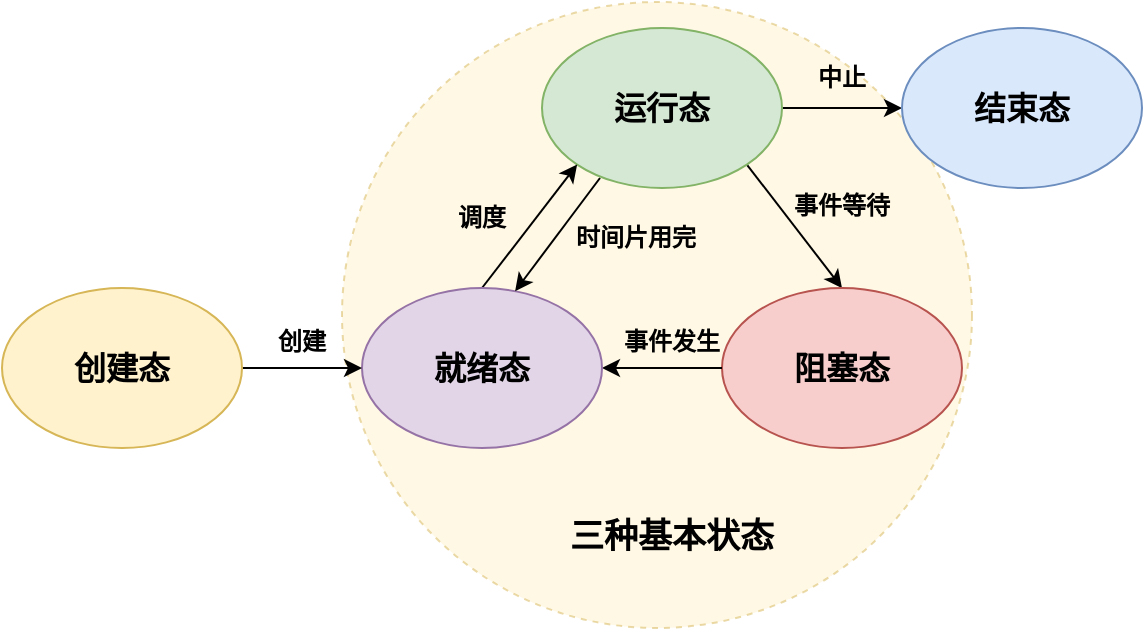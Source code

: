 <mxfile version="22.1.2" type="device">
  <diagram name="第 1 页" id="IZvJChVQqgJTsb7F7Fr3">
    <mxGraphModel dx="537" dy="901" grid="1" gridSize="10" guides="1" tooltips="1" connect="1" arrows="1" fold="1" page="1" pageScale="1" pageWidth="1169" pageHeight="827" math="0" shadow="0">
      <root>
        <mxCell id="0" />
        <mxCell id="1" parent="0" />
        <mxCell id="kgLNRNI8PdUo73AkGnZo-27" value="" style="ellipse;whiteSpace=wrap;html=1;opacity=50;dashed=1;fillColor=#fff2cc;strokeColor=#d6b656;" vertex="1" parent="1">
          <mxGeometry x="270" y="297" width="315" height="313" as="geometry" />
        </mxCell>
        <mxCell id="kgLNRNI8PdUo73AkGnZo-19" style="edgeStyle=orthogonalEdgeStyle;rounded=0;orthogonalLoop=1;jettySize=auto;html=1;exitX=1;exitY=0.5;exitDx=0;exitDy=0;entryX=0;entryY=0.5;entryDx=0;entryDy=0;" edge="1" parent="1" source="kgLNRNI8PdUo73AkGnZo-1" target="kgLNRNI8PdUo73AkGnZo-13">
          <mxGeometry relative="1" as="geometry" />
        </mxCell>
        <mxCell id="kgLNRNI8PdUo73AkGnZo-23" style="rounded=0;orthogonalLoop=1;jettySize=auto;html=1;exitX=1;exitY=1;exitDx=0;exitDy=0;entryX=0.5;entryY=0;entryDx=0;entryDy=0;" edge="1" parent="1" source="kgLNRNI8PdUo73AkGnZo-1" target="kgLNRNI8PdUo73AkGnZo-2">
          <mxGeometry relative="1" as="geometry" />
        </mxCell>
        <mxCell id="kgLNRNI8PdUo73AkGnZo-1" value="运行态" style="ellipse;whiteSpace=wrap;html=1;fillColor=#d5e8d4;strokeColor=#82b366;fontStyle=1;fontSize=16;" vertex="1" parent="1">
          <mxGeometry x="370" y="310" width="120" height="80" as="geometry" />
        </mxCell>
        <mxCell id="kgLNRNI8PdUo73AkGnZo-2" value="阻塞态" style="ellipse;whiteSpace=wrap;html=1;fillColor=#f8cecc;strokeColor=#b85450;fontStyle=1;fontSize=16;flipH=1;" vertex="1" parent="1">
          <mxGeometry x="460" y="440" width="120" height="80" as="geometry" />
        </mxCell>
        <mxCell id="kgLNRNI8PdUo73AkGnZo-16" style="edgeStyle=orthogonalEdgeStyle;rounded=0;orthogonalLoop=1;jettySize=auto;html=1;exitX=0;exitY=0.5;exitDx=0;exitDy=0;entryX=1;entryY=0.5;entryDx=0;entryDy=0;" edge="1" parent="1" source="kgLNRNI8PdUo73AkGnZo-2" target="kgLNRNI8PdUo73AkGnZo-3">
          <mxGeometry relative="1" as="geometry" />
        </mxCell>
        <mxCell id="kgLNRNI8PdUo73AkGnZo-21" style="rounded=0;orthogonalLoop=1;jettySize=auto;html=1;exitX=0.5;exitY=0;exitDx=0;exitDy=0;entryX=0;entryY=1;entryDx=0;entryDy=0;" edge="1" parent="1" source="kgLNRNI8PdUo73AkGnZo-3" target="kgLNRNI8PdUo73AkGnZo-1">
          <mxGeometry relative="1" as="geometry" />
        </mxCell>
        <mxCell id="kgLNRNI8PdUo73AkGnZo-3" value="就绪态" style="ellipse;whiteSpace=wrap;html=1;fillColor=#e1d5e7;strokeColor=#9673a6;fontStyle=1;fontSize=16;flipH=1;" vertex="1" parent="1">
          <mxGeometry x="280" y="440" width="120" height="80" as="geometry" />
        </mxCell>
        <mxCell id="kgLNRNI8PdUo73AkGnZo-14" style="edgeStyle=orthogonalEdgeStyle;rounded=0;orthogonalLoop=1;jettySize=auto;html=1;exitX=1;exitY=0.5;exitDx=0;exitDy=0;entryX=0;entryY=0.5;entryDx=0;entryDy=0;" edge="1" parent="1" source="kgLNRNI8PdUo73AkGnZo-12" target="kgLNRNI8PdUo73AkGnZo-3">
          <mxGeometry relative="1" as="geometry" />
        </mxCell>
        <mxCell id="kgLNRNI8PdUo73AkGnZo-12" value="创建态" style="ellipse;whiteSpace=wrap;html=1;fillColor=#fff2cc;strokeColor=#d6b656;fontStyle=1;fontSize=16;" vertex="1" parent="1">
          <mxGeometry x="100" y="440" width="120" height="80" as="geometry" />
        </mxCell>
        <mxCell id="kgLNRNI8PdUo73AkGnZo-13" value="结束态" style="ellipse;whiteSpace=wrap;html=1;fillColor=#dae8fc;strokeColor=#6c8ebf;fontStyle=1;fontSize=16;" vertex="1" parent="1">
          <mxGeometry x="550" y="310" width="120" height="80" as="geometry" />
        </mxCell>
        <mxCell id="kgLNRNI8PdUo73AkGnZo-15" value="创建" style="text;html=1;strokeColor=none;fillColor=none;align=center;verticalAlign=middle;whiteSpace=wrap;rounded=0;fontStyle=1" vertex="1" parent="1">
          <mxGeometry x="220" y="452" width="60" height="30" as="geometry" />
        </mxCell>
        <mxCell id="kgLNRNI8PdUo73AkGnZo-17" value="事件发生" style="text;html=1;strokeColor=none;fillColor=none;align=center;verticalAlign=middle;whiteSpace=wrap;rounded=0;fontStyle=1" vertex="1" parent="1">
          <mxGeometry x="405" y="452" width="60" height="30" as="geometry" />
        </mxCell>
        <mxCell id="kgLNRNI8PdUo73AkGnZo-20" value="中止" style="text;html=1;strokeColor=none;fillColor=none;align=center;verticalAlign=middle;whiteSpace=wrap;rounded=0;fontStyle=1" vertex="1" parent="1">
          <mxGeometry x="490" y="320" width="60" height="30" as="geometry" />
        </mxCell>
        <mxCell id="kgLNRNI8PdUo73AkGnZo-22" value="调度" style="text;html=1;strokeColor=none;fillColor=none;align=center;verticalAlign=middle;whiteSpace=wrap;rounded=0;fontStyle=1" vertex="1" parent="1">
          <mxGeometry x="310" y="390" width="60" height="30" as="geometry" />
        </mxCell>
        <mxCell id="kgLNRNI8PdUo73AkGnZo-24" value="事件等待" style="text;html=1;strokeColor=none;fillColor=none;align=center;verticalAlign=middle;whiteSpace=wrap;rounded=0;fontStyle=1" vertex="1" parent="1">
          <mxGeometry x="490" y="383.5" width="60" height="30" as="geometry" />
        </mxCell>
        <mxCell id="kgLNRNI8PdUo73AkGnZo-25" style="rounded=0;orthogonalLoop=1;jettySize=auto;html=1;exitX=0.5;exitY=0;exitDx=0;exitDy=0;entryX=0.362;entryY=0.02;entryDx=0;entryDy=0;entryPerimeter=0;" edge="1" parent="1" target="kgLNRNI8PdUo73AkGnZo-3">
          <mxGeometry relative="1" as="geometry">
            <mxPoint x="399" y="385" as="sourcePoint" />
            <mxPoint x="351" y="447" as="targetPoint" />
          </mxGeometry>
        </mxCell>
        <mxCell id="kgLNRNI8PdUo73AkGnZo-26" value="时间片用完" style="text;html=1;strokeColor=none;fillColor=none;align=center;verticalAlign=middle;whiteSpace=wrap;rounded=0;fontStyle=1" vertex="1" parent="1">
          <mxGeometry x="377" y="400" width="80" height="30" as="geometry" />
        </mxCell>
        <mxCell id="kgLNRNI8PdUo73AkGnZo-28" value="三种基本状态" style="text;html=1;strokeColor=none;fillColor=none;align=center;verticalAlign=middle;whiteSpace=wrap;rounded=0;fontStyle=1;strokeWidth=5;fontSize=17;" vertex="1" parent="1">
          <mxGeometry x="380" y="550" width="110" height="30" as="geometry" />
        </mxCell>
      </root>
    </mxGraphModel>
  </diagram>
</mxfile>
